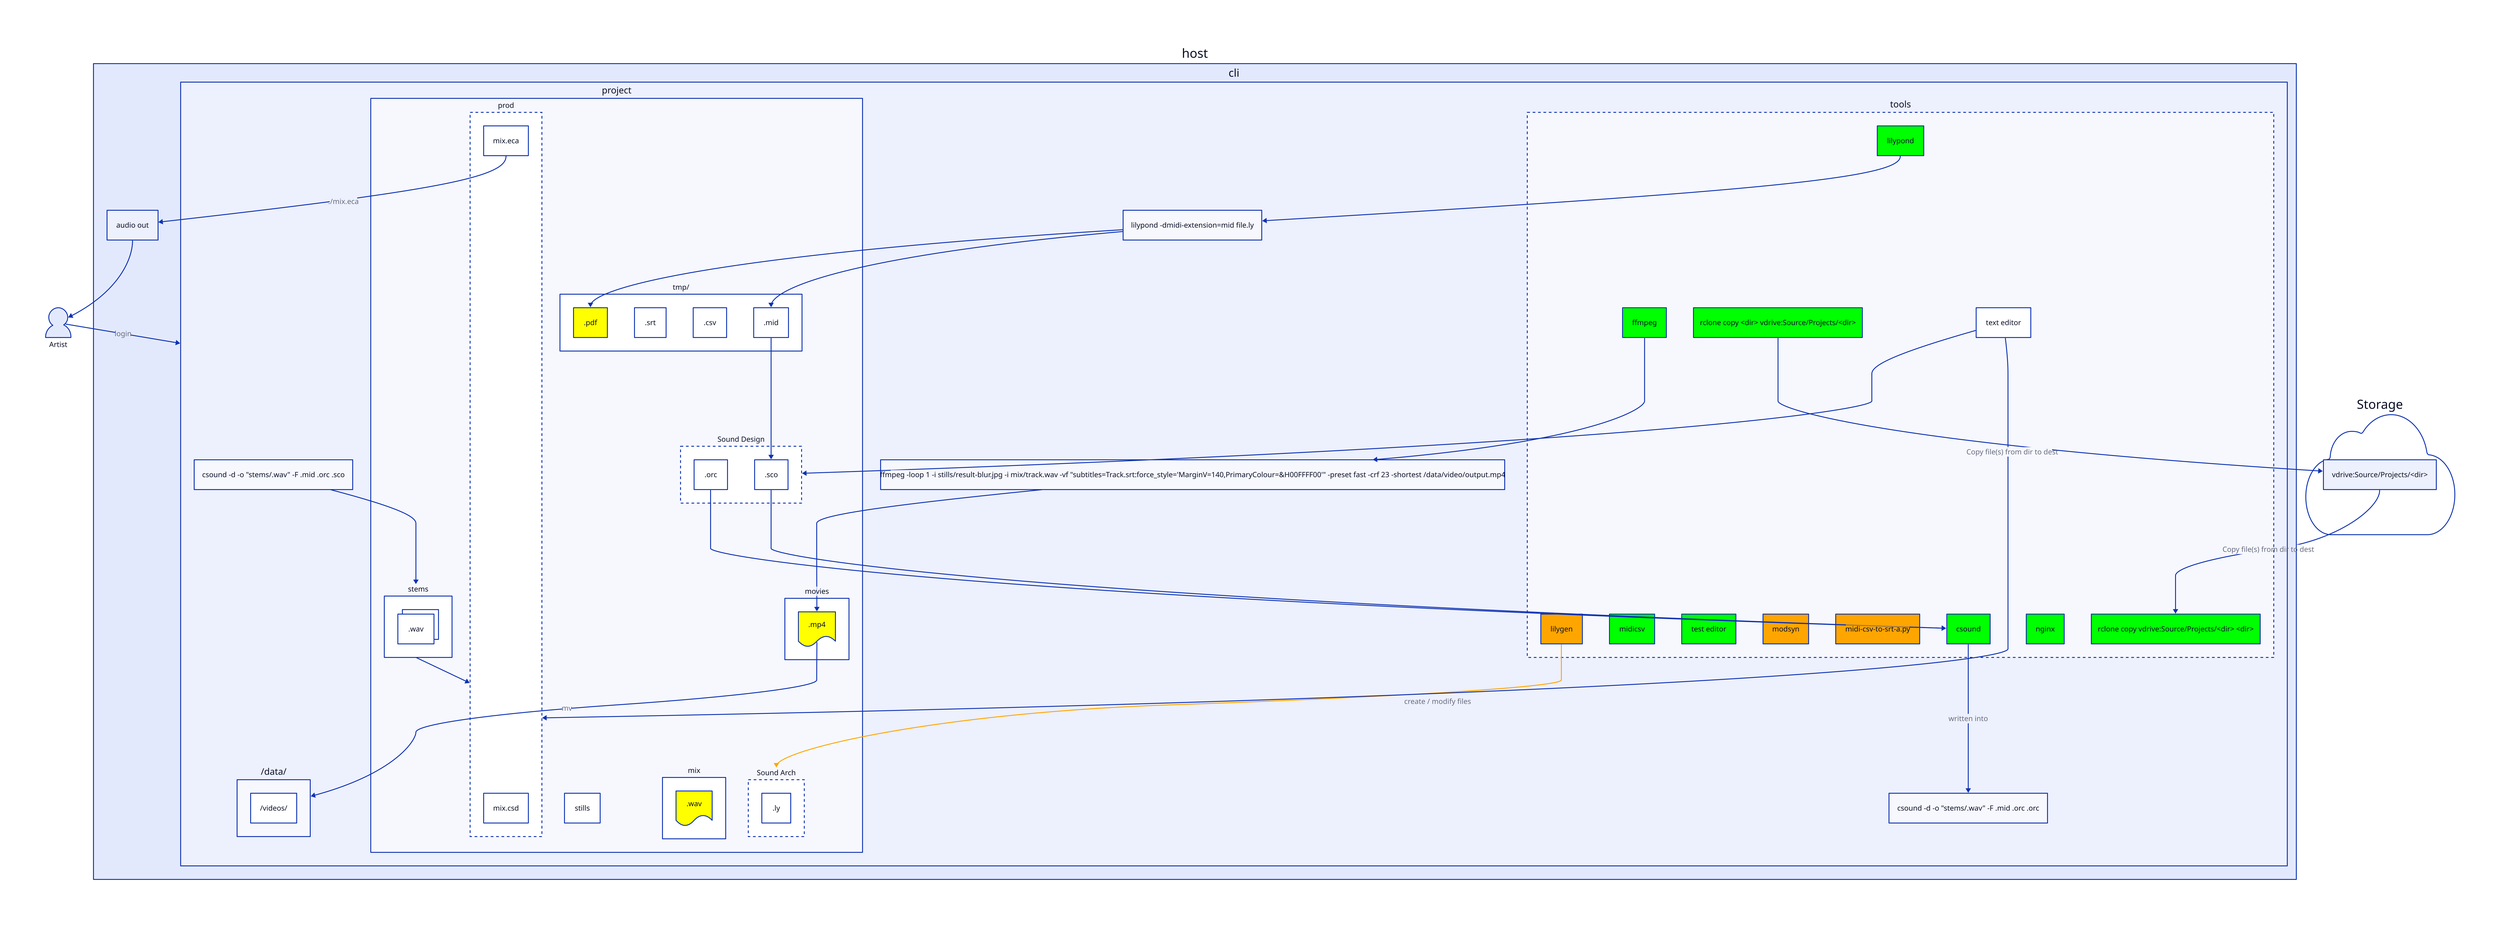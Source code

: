 Artist.shape: person
Artist -> host.cli: login

Storage.shape: cloud
Storage {
  vdrive\:Source\/Projects\/\<dir\>  
}

host {
  cli {

 
    \/data\/ {
      \/videos/
    }
 
    project {
      Sound Arch {
        style.stroke-dash: 3
        \.ly   
      }
      
      Sound Design {
        style.stroke-dash: 3
        \.orc
        \.sco
      }

      prod {
        style.stroke-dash: 3
        mix\.eca
        mix\.csd
      }

      movies {
        \.mp4.style.fill: "#FFFF00"
        \.mp4.shape: document
      }

      stills {

      }

      mix {
        \.wav.style.fill: "#FFFF00" 
        \.wav.shape: document
      }
    
      stems {
        \.wav.style.multiple: true
      }
      
      tmp\/ {
        \.mid
        \.srt
        \.csv
        \.pdf.style.fill: "#FFFF00"
      }
    }

    tools {
      lilygen.style.fill: "#FFA500"
      style.stroke-dash: 3
      midicsv.style.fill: "#00ff00" 
      test editor.style.fill: "#00ff00"
      modsyn.style.fill: "#FFA500" 
      midi-csv-to-srt-a\.py.style.fill: "#FFA500"
      csound.style.fill: "#00ff00" 
      ffmpeg.style.fill: "#00ff00"
      rclone copy \<dir\> vdrive\:Source\/Projects\/\<dir\>.style.fill: "#00ff00" 
      rclone copy vdrive\:Source\/Projects\/\<dir\> \<dir\>.style.fill: "#00ff00" 

      lilypond.style.fill: "#00ff00" 
      nginx.style.fill: "#00ff00"
      
    }


    lilypond -dmidi-extension=mid file\.ly
    ffmpeg -loop  1 -i stills\/result-blur\.jpg -i mix\/track\.wav -vf \"subtitles=Track\.srt\:force_style=\'MarginV=140,PrimaryColour=\&H00FFFF00\'\" -preset fast -crf 23 -shortest \/data\/video\/output\.mp4
    csound -d -o \"stems/\.wav\" -F \.mid  \.orc \.sco

  }


}


host.cli.tools.lilygen -> host.cli.project.Sound Arch {
  style.stroke: "#FFA500"
}


host.cli.project.prod.mix\.eca -> host.audio out: ./mix.eca
host.audio out -> Artist
host.cli.tools.text editor -> host.cli.project.prod: create / modify files
host.cli.tools.lilypond -> host.cli.lilypond -dmidi-extension=mid file\.ly
host.cli.lilypond -dmidi-extension=mid file\.ly -> host.cli.project.tmp\/.\.mid 
host.cli.lilypond -dmidi-extension=mid file\.ly -> host.cli.project.tmp\/.\.pdf
host.cli.tools.text editor -> host.cli.project.Sound Design
host.cli.project.Sound Design.\.orc -> host.cli.tools.csound  
host.cli.project.Sound Design.\.sco -> host.cli.tools.csound

host.cli.project.tmp\/.\.mid -> host.cli.project.Sound Design.\.sco 
# host.cli.project.tmp\/.\.mid -> host.cli.project.Sound Design.\.orc: written into 

host.cli.tools.ffmpeg -> host.cli.ffmpeg -loop  1 -i stills\/result-blur\.jpg -i mix\/track\.wav -vf \"subtitles=Track\.srt\:force_style=\'MarginV=140,PrimaryColour=\&H00FFFF00\'\" -preset fast -crf 23 -shortest \/data\/video\/output\.mp4
host.cli.ffmpeg -loop  1 -i stills\/result-blur\.jpg -i mix\/track\.wav -vf \"subtitles=Track\.srt\:force_style=\'MarginV=140,PrimaryColour=\&H00FFFF00\'\" -preset fast -crf 23 -shortest \/data\/video\/output\.mp4 -> host.cli.project.movies.\.mp4

host.cli.tools.csound -> host.cli.csound -d -o \"stems/\.wav\" -F \.mid  \.orc \.orc: written into
host.cli.csound -d -o \"stems/\.wav\" -F \.mid  \.orc \.sco -> host.cli.project.stems
host.cli.project.stems -> host.cli.project.prod 
host.cli.project.movies.\.mp4 -> host.cli.\/data\/: mv


# Upload
host.cli.tools.rclone copy \<dir\> vdrive\:Source\/Projects\/\<dir\> -> Storage.vdrive\:Source\/Projects\/\<dir\>: Copy file(s) from dir to dest
# Download
host.cli.tools.rclone copy vdrive\:Source\/Projects\/\<dir\> \<dir\> <- Storage.vdrive\:Source\/Projects\/\<dir\>: Copy file(s) from dir to dest




# host.cli.tools.rclone copy \<dir\> vdrive\:Source\/Projects\/\<dir\>: will write modfied files (create dirs if it contains file)


